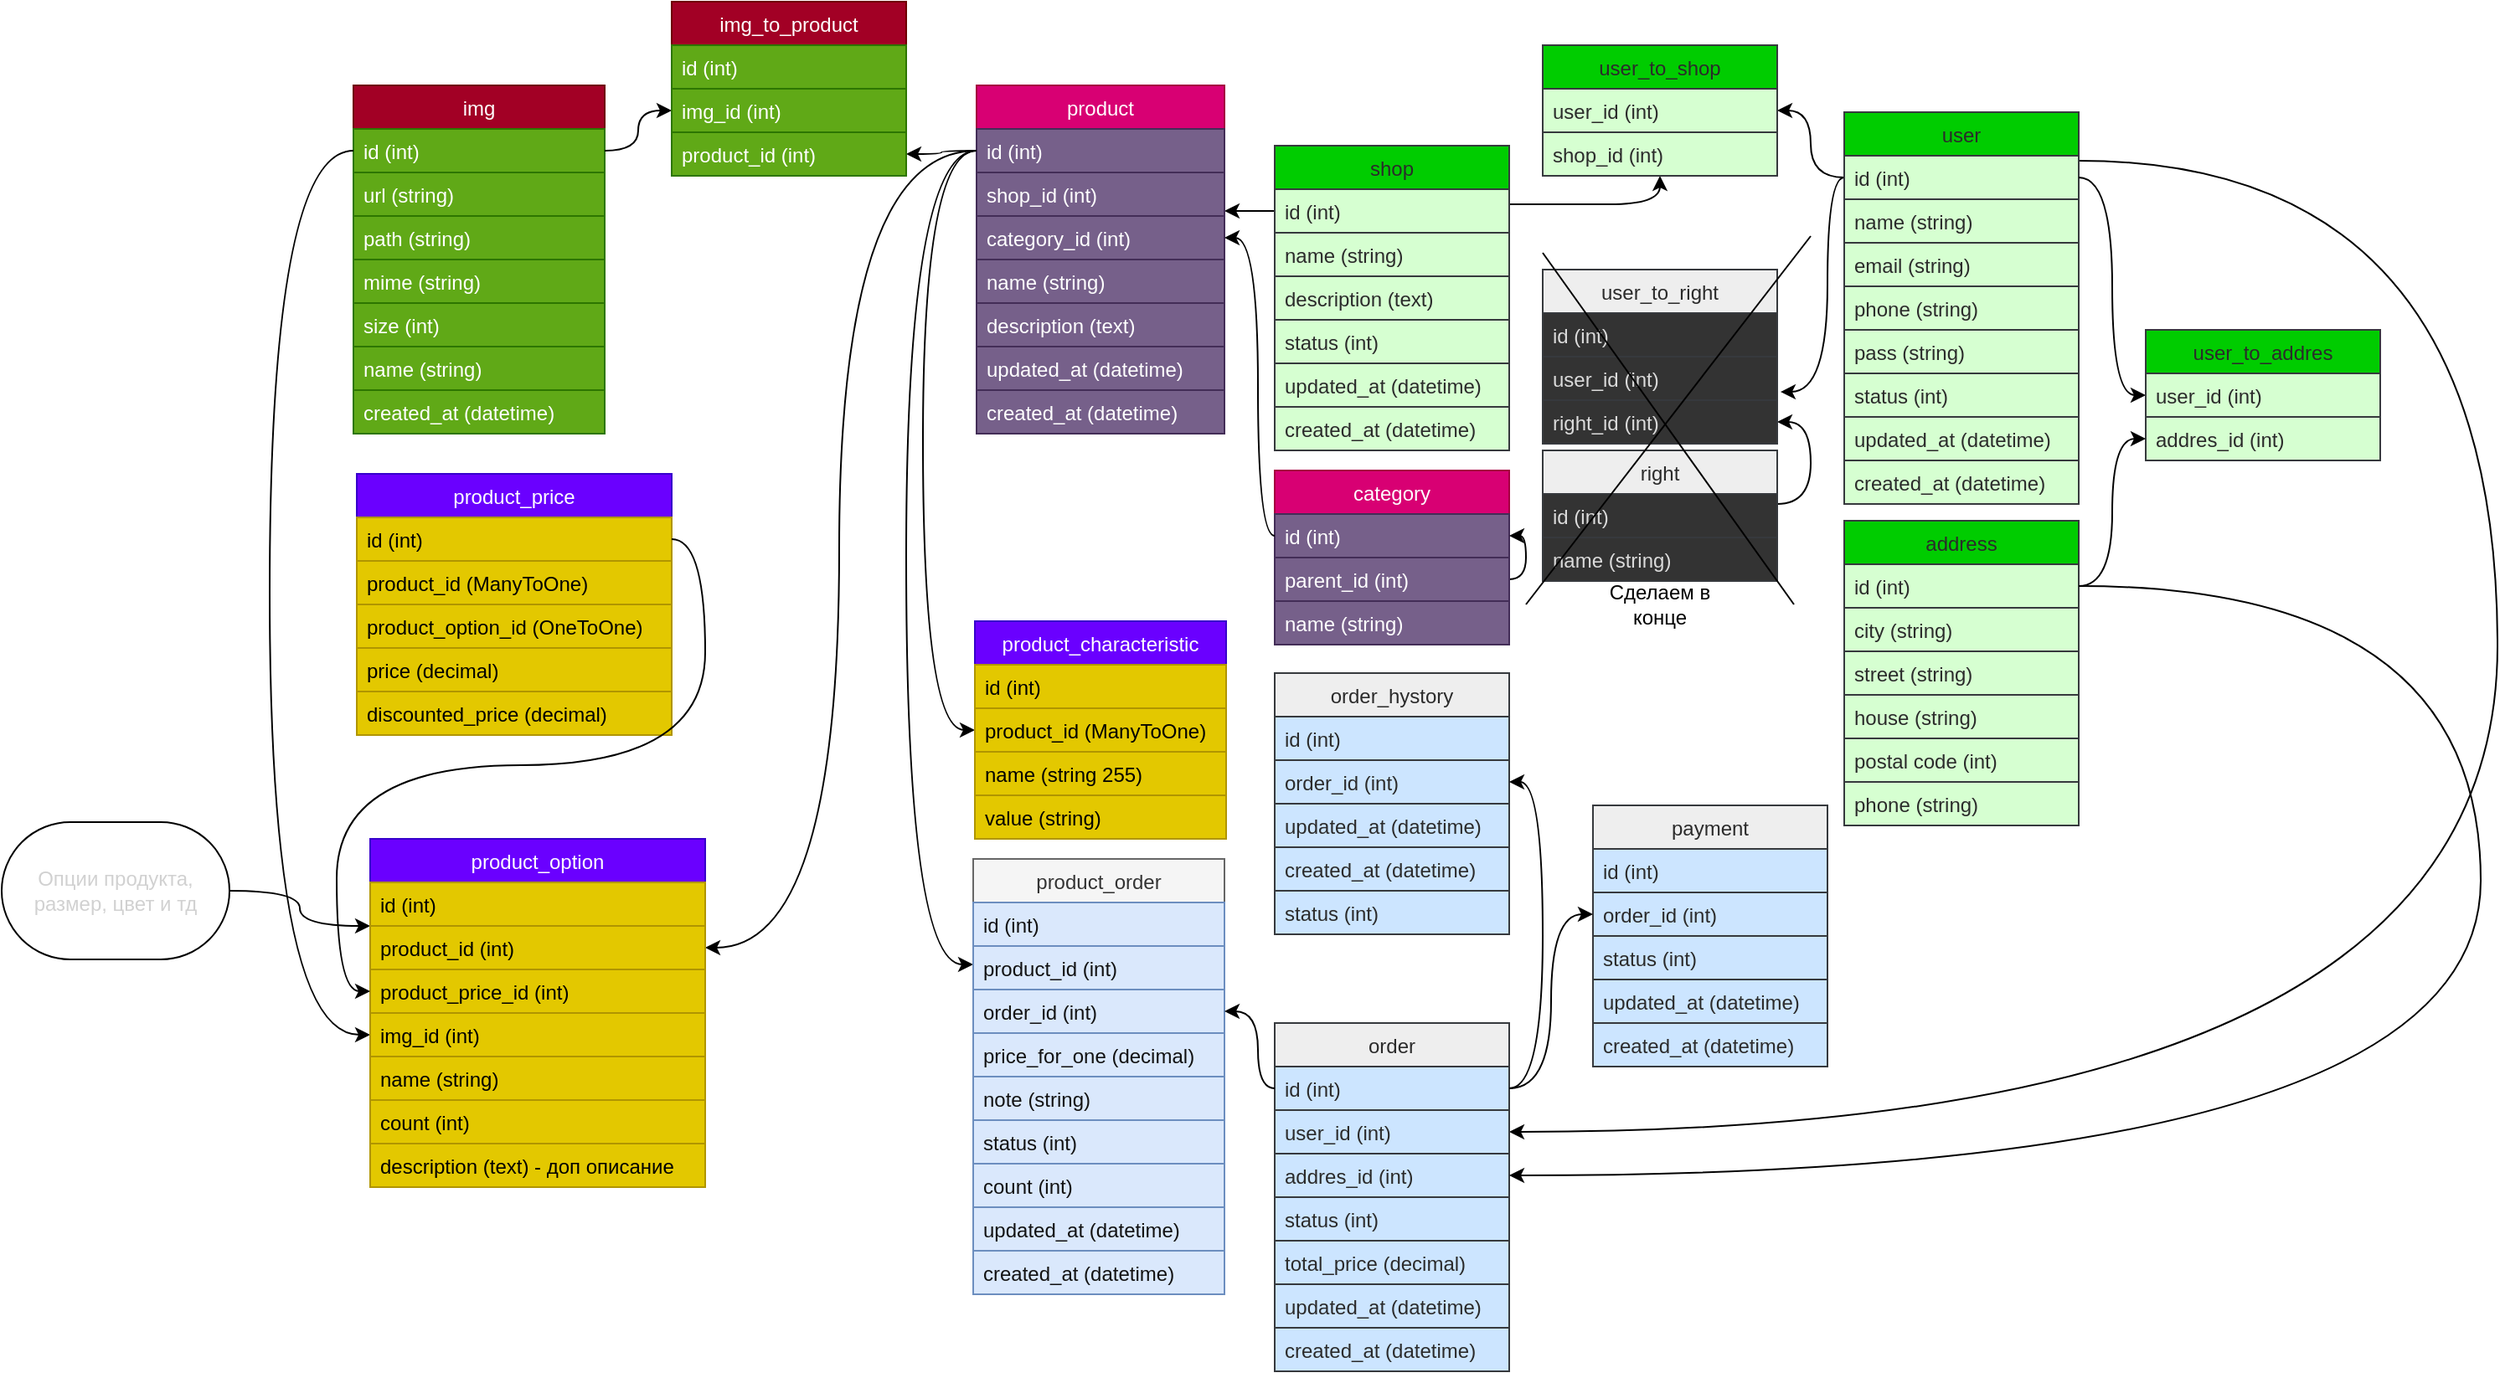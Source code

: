 <mxfile version="14.7.4" type="embed"><diagram id="L99GFlT6K3SowBf8tOCK" name="Page-1"><mxGraphModel dx="2072" dy="429" grid="1" gridSize="10" guides="1" tooltips="1" connect="1" arrows="1" fold="1" page="1" pageScale="1" pageWidth="1100" pageHeight="850" math="0" shadow="0"><root><mxCell id="0"/><mxCell id="1" parent="0"/><mxCell id="VBkov93yWaIdt4Ub14gF-1" style="edgeStyle=orthogonalEdgeStyle;orthogonalLoop=1;jettySize=auto;html=1;curved=1;fontColor=#2B2B2B;" parent="1" source="VBkov93yWaIdt4Ub14gF-20" target="VBkov93yWaIdt4Ub14gF-11" edge="1"><mxGeometry relative="1" as="geometry"><Array as="points"><mxPoint x="360" y="125"/><mxPoint x="360" y="125"/></Array></mxGeometry></mxCell><mxCell id="VBkov93yWaIdt4Ub14gF-2" style="edgeStyle=orthogonalEdgeStyle;orthogonalLoop=1;jettySize=auto;html=1;entryX=0;entryY=0.5;entryDx=0;entryDy=0;curved=1;fontColor=#2B2B2B;" parent="1" source="VBkov93yWaIdt4Ub14gF-10" target="VBkov93yWaIdt4Ub14gF-101" edge="1"><mxGeometry relative="1" as="geometry"><Array as="points"><mxPoint x="120" y="99"/><mxPoint x="120" y="445"/></Array></mxGeometry></mxCell><mxCell id="VBkov93yWaIdt4Ub14gF-3" style="edgeStyle=orthogonalEdgeStyle;orthogonalLoop=1;jettySize=auto;html=1;entryX=1;entryY=0.5;entryDx=0;entryDy=0;curved=1;fontColor=#2B2B2B;" parent="1" source="VBkov93yWaIdt4Ub14gF-66" target="VBkov93yWaIdt4Ub14gF-64" edge="1"><mxGeometry relative="1" as="geometry"><Array as="points"><mxPoint x="650" y="310"/><mxPoint x="650" y="261"/></Array></mxGeometry></mxCell><mxCell id="VBkov93yWaIdt4Ub14gF-4" style="edgeStyle=orthogonalEdgeStyle;orthogonalLoop=1;jettySize=auto;html=1;curved=1;fontColor=#2B2B2B;" parent="1" source="VBkov93yWaIdt4Ub14gF-10" target="VBkov93yWaIdt4Ub14gF-41" edge="1"><mxGeometry relative="1" as="geometry"><Array as="points"><mxPoint x="110" y="99"/><mxPoint x="110" y="585"/></Array></mxGeometry></mxCell><mxCell id="VBkov93yWaIdt4Ub14gF-5" style="edgeStyle=orthogonalEdgeStyle;orthogonalLoop=1;jettySize=auto;html=1;curved=1;fontColor=#2B2B2B;" parent="1" source="VBkov93yWaIdt4Ub14gF-20" target="VBkov93yWaIdt4Ub14gF-29" edge="1"><mxGeometry relative="1" as="geometry"><Array as="points"><mxPoint x="500" y="131"/><mxPoint x="500" y="131"/></Array></mxGeometry></mxCell><mxCell id="VBkov93yWaIdt4Ub14gF-6" style="edgeStyle=orthogonalEdgeStyle;orthogonalLoop=1;jettySize=auto;html=1;entryX=1;entryY=0.5;entryDx=0;entryDy=0;curved=1;fontColor=#2B2B2B;" parent="1" source="VBkov93yWaIdt4Ub14gF-31" target="VBkov93yWaIdt4Ub14gF-28" edge="1"><mxGeometry relative="1" as="geometry"/></mxCell><mxCell id="VBkov93yWaIdt4Ub14gF-7" style="edgeStyle=orthogonalEdgeStyle;curved=1;rounded=0;orthogonalLoop=1;jettySize=auto;html=1;entryX=1;entryY=0.5;entryDx=0;entryDy=0;fontColor=#2B2B2B;" parent="1" source="VBkov93yWaIdt4Ub14gF-31" target="VBkov93yWaIdt4Ub14gF-70" edge="1"><mxGeometry relative="1" as="geometry"><Array as="points"><mxPoint x="1060" y="105"/><mxPoint x="1060" y="685"/></Array></mxGeometry></mxCell><mxCell id="VBkov93yWaIdt4Ub14gF-8" style="edgeStyle=orthogonalEdgeStyle;curved=1;rounded=0;orthogonalLoop=1;jettySize=auto;html=1;entryX=1.014;entryY=0.808;entryDx=0;entryDy=0;entryPerimeter=0;fontColor=#2B2B2B;" parent="1" source="VBkov93yWaIdt4Ub14gF-31" target="VBkov93yWaIdt4Ub14gF-63" edge="1"><mxGeometry relative="1" as="geometry"><Array as="points"><mxPoint x="660" y="115"/><mxPoint x="660" y="243"/></Array></mxGeometry></mxCell><mxCell id="VBkov93yWaIdt4Ub14gF-9" value="product" style="swimlane;fontStyle=0;childLayout=stackLayout;horizontal=1;startSize=26;fillColor=#d80073;horizontalStack=0;resizeParent=1;resizeParentMax=0;resizeLast=0;collapsible=1;marginBottom=0;strokeColor=#A50040;fontColor=#ffffff;" parent="1" vertex="1"><mxGeometry x="152" y="60" width="148" height="208" as="geometry"><mxRectangle x="170" y="40" width="70" height="26" as="alternateBounds"/></mxGeometry></mxCell><mxCell id="VBkov93yWaIdt4Ub14gF-10" value="id (int)" style="text;strokeColor=#432D57;fillColor=#76608a;align=left;verticalAlign=top;spacingLeft=4;spacingRight=4;overflow=hidden;rotatable=0;points=[[0,0.5],[1,0.5]];portConstraint=eastwest;fontColor=#ffffff;" parent="VBkov93yWaIdt4Ub14gF-9" vertex="1"><mxGeometry y="26" width="148" height="26" as="geometry"/></mxCell><mxCell id="VBkov93yWaIdt4Ub14gF-11" value="shop_id (int)&#10; " style="text;strokeColor=#432D57;fillColor=#76608a;align=left;verticalAlign=top;spacingLeft=4;spacingRight=4;overflow=hidden;rotatable=0;points=[[0,0.5],[1,0.5]];portConstraint=eastwest;fontColor=#ffffff;" parent="VBkov93yWaIdt4Ub14gF-9" vertex="1"><mxGeometry y="52" width="148" height="26" as="geometry"/></mxCell><mxCell id="VBkov93yWaIdt4Ub14gF-12" value="category_id (int)" style="text;strokeColor=#432D57;fillColor=#76608a;align=left;verticalAlign=top;spacingLeft=4;spacingRight=4;overflow=hidden;rotatable=0;points=[[0,0.5],[1,0.5]];portConstraint=eastwest;fontColor=#ffffff;" parent="VBkov93yWaIdt4Ub14gF-9" vertex="1"><mxGeometry y="78" width="148" height="26" as="geometry"/></mxCell><mxCell id="VBkov93yWaIdt4Ub14gF-13" value="name (string)" style="text;strokeColor=#432D57;fillColor=#76608a;align=left;verticalAlign=top;spacingLeft=4;spacingRight=4;overflow=hidden;rotatable=0;points=[[0,0.5],[1,0.5]];portConstraint=eastwest;fontColor=#ffffff;" parent="VBkov93yWaIdt4Ub14gF-9" vertex="1"><mxGeometry y="104" width="148" height="26" as="geometry"/></mxCell><mxCell id="VBkov93yWaIdt4Ub14gF-14" value="description (text)" style="text;strokeColor=#432D57;fillColor=#76608a;align=left;verticalAlign=top;spacingLeft=4;spacingRight=4;overflow=hidden;rotatable=0;points=[[0,0.5],[1,0.5]];portConstraint=eastwest;fontColor=#ffffff;" parent="VBkov93yWaIdt4Ub14gF-9" vertex="1"><mxGeometry y="130" width="148" height="26" as="geometry"/></mxCell><mxCell id="VBkov93yWaIdt4Ub14gF-17" value="updated_at (datetime)" style="text;strokeColor=#432D57;fillColor=#76608a;align=left;verticalAlign=top;spacingLeft=4;spacingRight=4;overflow=hidden;rotatable=0;points=[[0,0.5],[1,0.5]];portConstraint=eastwest;fontColor=#ffffff;" parent="VBkov93yWaIdt4Ub14gF-9" vertex="1"><mxGeometry y="156" width="148" height="26" as="geometry"/></mxCell><mxCell id="VBkov93yWaIdt4Ub14gF-18" value="created_at (datetime)" style="text;strokeColor=#432D57;fillColor=#76608a;align=left;verticalAlign=top;spacingLeft=4;spacingRight=4;overflow=hidden;rotatable=0;points=[[0,0.5],[1,0.5]];portConstraint=eastwest;fontColor=#ffffff;" parent="VBkov93yWaIdt4Ub14gF-9" vertex="1"><mxGeometry y="182" width="148" height="26" as="geometry"/></mxCell><mxCell id="VBkov93yWaIdt4Ub14gF-19" value="shop" style="swimlane;fontStyle=0;childLayout=stackLayout;horizontal=1;startSize=26;horizontalStack=0;resizeParent=1;resizeParentMax=0;resizeLast=0;collapsible=1;marginBottom=0;strokeColor=#36393d;fillColor=#00CC00;fontColor=#2B2B2B;" parent="1" vertex="1"><mxGeometry x="330" y="96" width="140" height="182" as="geometry"><mxRectangle x="410" y="40" width="60" height="26" as="alternateBounds"/></mxGeometry></mxCell><mxCell id="VBkov93yWaIdt4Ub14gF-20" value="id (int)" style="text;strokeColor=#36393d;align=left;verticalAlign=top;spacingLeft=4;spacingRight=4;overflow=hidden;rotatable=0;points=[[0,0.5],[1,0.5]];portConstraint=eastwest;fillColor=#D6FFD1;fontColor=#2B2B2B;" parent="VBkov93yWaIdt4Ub14gF-19" vertex="1"><mxGeometry y="26" width="140" height="26" as="geometry"/></mxCell><mxCell id="VBkov93yWaIdt4Ub14gF-21" value="name (string)" style="text;strokeColor=#36393d;align=left;verticalAlign=top;spacingLeft=4;spacingRight=4;overflow=hidden;rotatable=0;points=[[0,0.5],[1,0.5]];portConstraint=eastwest;fillColor=#D6FFD1;fontColor=#2B2B2B;" parent="VBkov93yWaIdt4Ub14gF-19" vertex="1"><mxGeometry y="52" width="140" height="26" as="geometry"/></mxCell><mxCell id="VBkov93yWaIdt4Ub14gF-22" value="description (text)" style="text;strokeColor=#36393d;align=left;verticalAlign=top;spacingLeft=4;spacingRight=4;overflow=hidden;rotatable=0;points=[[0,0.5],[1,0.5]];portConstraint=eastwest;fillColor=#D6FFD1;fontColor=#2B2B2B;" parent="VBkov93yWaIdt4Ub14gF-19" vertex="1"><mxGeometry y="78" width="140" height="26" as="geometry"/></mxCell><mxCell id="VBkov93yWaIdt4Ub14gF-23" value="status (int)" style="text;strokeColor=#36393d;align=left;verticalAlign=top;spacingLeft=4;spacingRight=4;overflow=hidden;rotatable=0;points=[[0,0.5],[1,0.5]];portConstraint=eastwest;fillColor=#D6FFD1;fontColor=#2B2B2B;" parent="VBkov93yWaIdt4Ub14gF-19" vertex="1"><mxGeometry y="104" width="140" height="26" as="geometry"/></mxCell><mxCell id="VBkov93yWaIdt4Ub14gF-24" value="updated_at (datetime)" style="text;strokeColor=#36393d;align=left;verticalAlign=top;spacingLeft=4;spacingRight=4;overflow=hidden;rotatable=0;points=[[0,0.5],[1,0.5]];portConstraint=eastwest;fillColor=#D6FFD1;fontColor=#2B2B2B;" parent="VBkov93yWaIdt4Ub14gF-19" vertex="1"><mxGeometry y="130" width="140" height="26" as="geometry"/></mxCell><mxCell id="VBkov93yWaIdt4Ub14gF-25" value="created_at (datetime)" style="text;strokeColor=#36393d;align=left;verticalAlign=top;spacingLeft=4;spacingRight=4;overflow=hidden;rotatable=0;points=[[0,0.5],[1,0.5]];portConstraint=eastwest;fillColor=#D6FFD1;fontColor=#2B2B2B;" parent="VBkov93yWaIdt4Ub14gF-19" vertex="1"><mxGeometry y="156" width="140" height="26" as="geometry"/></mxCell><mxCell id="VBkov93yWaIdt4Ub14gF-30" value="user" style="swimlane;fontStyle=0;childLayout=stackLayout;horizontal=1;startSize=26;horizontalStack=0;resizeParent=1;resizeParentMax=0;resizeLast=0;collapsible=1;marginBottom=0;strokeColor=#36393d;fillColor=#00CC00;fontColor=#2B2B2B;" parent="1" vertex="1"><mxGeometry x="670" y="76" width="140" height="234" as="geometry"><mxRectangle x="830" y="40" width="60" height="26" as="alternateBounds"/></mxGeometry></mxCell><mxCell id="VBkov93yWaIdt4Ub14gF-31" value="id (int)" style="text;strokeColor=#36393d;align=left;verticalAlign=top;spacingLeft=4;spacingRight=4;overflow=hidden;rotatable=0;points=[[0,0.5],[1,0.5]];portConstraint=eastwest;fillColor=#D6FFD1;fontColor=#2B2B2B;" parent="VBkov93yWaIdt4Ub14gF-30" vertex="1"><mxGeometry y="26" width="140" height="26" as="geometry"/></mxCell><mxCell id="VBkov93yWaIdt4Ub14gF-32" value="name (string)" style="text;strokeColor=#36393d;align=left;verticalAlign=top;spacingLeft=4;spacingRight=4;overflow=hidden;rotatable=0;points=[[0,0.5],[1,0.5]];portConstraint=eastwest;fillColor=#D6FFD1;fontColor=#2B2B2B;" parent="VBkov93yWaIdt4Ub14gF-30" vertex="1"><mxGeometry y="52" width="140" height="26" as="geometry"/></mxCell><mxCell id="VBkov93yWaIdt4Ub14gF-33" value="email (string)" style="text;strokeColor=#36393d;align=left;verticalAlign=top;spacingLeft=4;spacingRight=4;overflow=hidden;rotatable=0;points=[[0,0.5],[1,0.5]];portConstraint=eastwest;fillColor=#D6FFD1;fontColor=#2B2B2B;" parent="VBkov93yWaIdt4Ub14gF-30" vertex="1"><mxGeometry y="78" width="140" height="26" as="geometry"/></mxCell><mxCell id="VBkov93yWaIdt4Ub14gF-34" value="phone (string)" style="text;strokeColor=#36393d;align=left;verticalAlign=top;spacingLeft=4;spacingRight=4;overflow=hidden;rotatable=0;points=[[0,0.5],[1,0.5]];portConstraint=eastwest;fillColor=#D6FFD1;fontColor=#2B2B2B;" parent="VBkov93yWaIdt4Ub14gF-30" vertex="1"><mxGeometry y="104" width="140" height="26" as="geometry"/></mxCell><mxCell id="VBkov93yWaIdt4Ub14gF-35" value="pass (string)" style="text;strokeColor=#36393d;align=left;verticalAlign=top;spacingLeft=4;spacingRight=4;overflow=hidden;rotatable=0;points=[[0,0.5],[1,0.5]];portConstraint=eastwest;fillColor=#D6FFD1;fontColor=#2B2B2B;" parent="VBkov93yWaIdt4Ub14gF-30" vertex="1"><mxGeometry y="130" width="140" height="26" as="geometry"/></mxCell><mxCell id="VBkov93yWaIdt4Ub14gF-36" value="status (int)" style="text;strokeColor=#36393d;align=left;verticalAlign=top;spacingLeft=4;spacingRight=4;overflow=hidden;rotatable=0;points=[[0,0.5],[1,0.5]];portConstraint=eastwest;fillColor=#D6FFD1;fontColor=#2B2B2B;" parent="VBkov93yWaIdt4Ub14gF-30" vertex="1"><mxGeometry y="156" width="140" height="26" as="geometry"/></mxCell><mxCell id="VBkov93yWaIdt4Ub14gF-37" value="updated_at (datetime)" style="text;strokeColor=#36393d;align=left;verticalAlign=top;spacingLeft=4;spacingRight=4;overflow=hidden;rotatable=0;points=[[0,0.5],[1,0.5]];portConstraint=eastwest;fillColor=#D6FFD1;fontColor=#2B2B2B;" parent="VBkov93yWaIdt4Ub14gF-30" vertex="1"><mxGeometry y="182" width="140" height="26" as="geometry"/></mxCell><mxCell id="VBkov93yWaIdt4Ub14gF-38" value="created_at (datetime)" style="text;strokeColor=#36393d;align=left;verticalAlign=top;spacingLeft=4;spacingRight=4;overflow=hidden;rotatable=0;points=[[0,0.5],[1,0.5]];portConstraint=eastwest;fillColor=#D6FFD1;fontColor=#2B2B2B;" parent="VBkov93yWaIdt4Ub14gF-30" vertex="1"><mxGeometry y="208" width="140" height="26" as="geometry"/></mxCell><mxCell id="VBkov93yWaIdt4Ub14gF-26" value="user_to_shop" style="swimlane;fontStyle=0;childLayout=stackLayout;horizontal=1;startSize=26;horizontalStack=0;resizeParent=1;resizeParentMax=0;resizeLast=0;collapsible=1;marginBottom=0;strokeColor=#36393d;fillColor=#00CC00;fontColor=#2B2B2B;" parent="1" vertex="1"><mxGeometry x="490" y="36" width="140" height="78" as="geometry"><mxRectangle x="630" y="40" width="120" height="26" as="alternateBounds"/></mxGeometry></mxCell><mxCell id="VBkov93yWaIdt4Ub14gF-28" value="user_id (int)" style="text;strokeColor=#36393d;align=left;verticalAlign=top;spacingLeft=4;spacingRight=4;overflow=hidden;rotatable=0;points=[[0,0.5],[1,0.5]];portConstraint=eastwest;fillColor=#D6FFD1;fontColor=#2B2B2B;" parent="VBkov93yWaIdt4Ub14gF-26" vertex="1"><mxGeometry y="26" width="140" height="26" as="geometry"/></mxCell><mxCell id="VBkov93yWaIdt4Ub14gF-29" value="shop_id (int)" style="text;strokeColor=#36393d;align=left;verticalAlign=top;spacingLeft=4;spacingRight=4;overflow=hidden;rotatable=0;points=[[0,0.5],[1,0.5]];portConstraint=eastwest;fillColor=#D6FFD1;fontColor=#2B2B2B;" parent="VBkov93yWaIdt4Ub14gF-26" vertex="1"><mxGeometry y="52" width="140" height="26" as="geometry"/></mxCell><mxCell id="VBkov93yWaIdt4Ub14gF-39" value="product_order" style="swimlane;fontStyle=0;childLayout=stackLayout;horizontal=1;startSize=26;fillColor=#f5f5f5;horizontalStack=0;resizeParent=1;resizeParentMax=0;resizeLast=0;collapsible=1;marginBottom=0;strokeColor=#666666;fontColor=#333333;" parent="1" vertex="1"><mxGeometry x="150" y="522" width="150" height="260" as="geometry"/></mxCell><mxCell id="VBkov93yWaIdt4Ub14gF-40" value="id (int)" style="text;strokeColor=#6c8ebf;fillColor=#dae8fc;align=left;verticalAlign=top;spacingLeft=4;spacingRight=4;overflow=hidden;rotatable=0;points=[[0,0.5],[1,0.5]];portConstraint=eastwest;fontColor=#121212;" parent="VBkov93yWaIdt4Ub14gF-39" vertex="1"><mxGeometry y="26" width="150" height="26" as="geometry"/></mxCell><mxCell id="VBkov93yWaIdt4Ub14gF-41" value="product_id (int)&#10;&#10;&#10;" style="text;strokeColor=#6c8ebf;fillColor=#dae8fc;align=left;verticalAlign=top;spacingLeft=4;spacingRight=4;overflow=hidden;rotatable=0;points=[[0,0.5],[1,0.5]];portConstraint=eastwest;fontColor=#121212;" parent="VBkov93yWaIdt4Ub14gF-39" vertex="1"><mxGeometry y="52" width="150" height="26" as="geometry"/></mxCell><mxCell id="VBkov93yWaIdt4Ub14gF-42" value="order_id (int)" style="text;strokeColor=#6c8ebf;fillColor=#dae8fc;align=left;verticalAlign=top;spacingLeft=4;spacingRight=4;overflow=hidden;rotatable=0;points=[[0,0.5],[1,0.5]];portConstraint=eastwest;fontColor=#121212;" parent="VBkov93yWaIdt4Ub14gF-39" vertex="1"><mxGeometry y="78" width="150" height="26" as="geometry"/></mxCell><mxCell id="VBkov93yWaIdt4Ub14gF-43" value="price_for_one (decimal)" style="text;strokeColor=#6c8ebf;fillColor=#dae8fc;align=left;verticalAlign=top;spacingLeft=4;spacingRight=4;overflow=hidden;rotatable=0;points=[[0,0.5],[1,0.5]];portConstraint=eastwest;fontColor=#121212;" parent="VBkov93yWaIdt4Ub14gF-39" vertex="1"><mxGeometry y="104" width="150" height="26" as="geometry"/></mxCell><mxCell id="VBkov93yWaIdt4Ub14gF-44" value="note (string)" style="text;strokeColor=#6c8ebf;fillColor=#dae8fc;align=left;verticalAlign=top;spacingLeft=4;spacingRight=4;overflow=hidden;rotatable=0;points=[[0,0.5],[1,0.5]];portConstraint=eastwest;fontColor=#121212;" parent="VBkov93yWaIdt4Ub14gF-39" vertex="1"><mxGeometry y="130" width="150" height="26" as="geometry"/></mxCell><mxCell id="VBkov93yWaIdt4Ub14gF-45" value="status (int)" style="text;strokeColor=#6c8ebf;fillColor=#dae8fc;align=left;verticalAlign=top;spacingLeft=4;spacingRight=4;overflow=hidden;rotatable=0;points=[[0,0.5],[1,0.5]];portConstraint=eastwest;fontColor=#121212;" parent="VBkov93yWaIdt4Ub14gF-39" vertex="1"><mxGeometry y="156" width="150" height="26" as="geometry"/></mxCell><mxCell id="VBkov93yWaIdt4Ub14gF-46" value="count (int)" style="text;strokeColor=#6c8ebf;fillColor=#dae8fc;align=left;verticalAlign=top;spacingLeft=4;spacingRight=4;overflow=hidden;rotatable=0;points=[[0,0.5],[1,0.5]];portConstraint=eastwest;fontColor=#121212;" parent="VBkov93yWaIdt4Ub14gF-39" vertex="1"><mxGeometry y="182" width="150" height="26" as="geometry"/></mxCell><mxCell id="VBkov93yWaIdt4Ub14gF-47" value="updated_at (datetime)" style="text;strokeColor=#6c8ebf;fillColor=#dae8fc;align=left;verticalAlign=top;spacingLeft=4;spacingRight=4;overflow=hidden;rotatable=0;points=[[0,0.5],[1,0.5]];portConstraint=eastwest;fontColor=#121212;" parent="VBkov93yWaIdt4Ub14gF-39" vertex="1"><mxGeometry y="208" width="150" height="26" as="geometry"/></mxCell><mxCell id="VBkov93yWaIdt4Ub14gF-48" value="created_at (datetime)" style="text;strokeColor=#6c8ebf;fillColor=#dae8fc;align=left;verticalAlign=top;spacingLeft=4;spacingRight=4;overflow=hidden;rotatable=0;points=[[0,0.5],[1,0.5]];portConstraint=eastwest;fontColor=#121212;" parent="VBkov93yWaIdt4Ub14gF-39" vertex="1"><mxGeometry y="234" width="150" height="26" as="geometry"/></mxCell><mxCell id="VBkov93yWaIdt4Ub14gF-49" value="category" style="swimlane;fontStyle=0;childLayout=stackLayout;horizontal=1;startSize=26;fillColor=#d80073;horizontalStack=0;resizeParent=1;resizeParentMax=0;resizeLast=0;collapsible=1;marginBottom=0;strokeColor=#A50040;fontColor=#ffffff;" parent="1" vertex="1"><mxGeometry x="330" y="290" width="140" height="104" as="geometry"><mxRectangle x="410" y="290" width="80" height="26" as="alternateBounds"/></mxGeometry></mxCell><mxCell id="VBkov93yWaIdt4Ub14gF-50" value="id (int)" style="text;strokeColor=#432D57;fillColor=#76608a;align=left;verticalAlign=top;spacingLeft=4;spacingRight=4;overflow=hidden;rotatable=0;points=[[0,0.5],[1,0.5]];portConstraint=eastwest;fontColor=#ffffff;" parent="VBkov93yWaIdt4Ub14gF-49" vertex="1"><mxGeometry y="26" width="140" height="26" as="geometry"/></mxCell><mxCell id="VBkov93yWaIdt4Ub14gF-51" style="edgeStyle=orthogonalEdgeStyle;orthogonalLoop=1;jettySize=auto;html=1;curved=1;fontColor=#2B2B2B;" parent="VBkov93yWaIdt4Ub14gF-49" source="VBkov93yWaIdt4Ub14gF-52" target="VBkov93yWaIdt4Ub14gF-50" edge="1"><mxGeometry relative="1" as="geometry"><Array as="points"><mxPoint x="150" y="65"/><mxPoint x="150" y="39"/></Array></mxGeometry></mxCell><mxCell id="VBkov93yWaIdt4Ub14gF-52" value="parent_id (int)&#10;" style="text;strokeColor=#432D57;fillColor=#76608a;align=left;verticalAlign=top;spacingLeft=4;spacingRight=4;overflow=hidden;rotatable=0;points=[[0,0.5],[1,0.5]];portConstraint=eastwest;fontColor=#ffffff;" parent="VBkov93yWaIdt4Ub14gF-49" vertex="1"><mxGeometry y="52" width="140" height="26" as="geometry"/></mxCell><mxCell id="VBkov93yWaIdt4Ub14gF-53" value="name (string)" style="text;strokeColor=#432D57;fillColor=#76608a;align=left;verticalAlign=top;spacingLeft=4;spacingRight=4;overflow=hidden;rotatable=0;points=[[0,0.5],[1,0.5]];portConstraint=eastwest;fontColor=#ffffff;" parent="VBkov93yWaIdt4Ub14gF-49" vertex="1"><mxGeometry y="78" width="140" height="26" as="geometry"/></mxCell><mxCell id="VBkov93yWaIdt4Ub14gF-54" value="order_hystory" style="swimlane;fontStyle=0;childLayout=stackLayout;horizontal=1;startSize=26;fillColor=#eeeeee;horizontalStack=0;resizeParent=1;resizeParentMax=0;resizeLast=0;collapsible=1;marginBottom=0;strokeColor=#36393d;fontColor=#2B2B2B;" parent="1" vertex="1"><mxGeometry x="330" y="411" width="140" height="156" as="geometry"/></mxCell><mxCell id="VBkov93yWaIdt4Ub14gF-55" value="id (int)" style="text;strokeColor=#36393d;fillColor=#cce5ff;align=left;verticalAlign=top;spacingLeft=4;spacingRight=4;overflow=hidden;rotatable=0;points=[[0,0.5],[1,0.5]];portConstraint=eastwest;fontColor=#2B2B2B;" parent="VBkov93yWaIdt4Ub14gF-54" vertex="1"><mxGeometry y="26" width="140" height="26" as="geometry"/></mxCell><mxCell id="VBkov93yWaIdt4Ub14gF-56" value="order_id (int)" style="text;strokeColor=#36393d;fillColor=#cce5ff;align=left;verticalAlign=top;spacingLeft=4;spacingRight=4;overflow=hidden;rotatable=0;points=[[0,0.5],[1,0.5]];portConstraint=eastwest;fontColor=#2B2B2B;" parent="VBkov93yWaIdt4Ub14gF-54" vertex="1"><mxGeometry y="52" width="140" height="26" as="geometry"/></mxCell><mxCell id="VBkov93yWaIdt4Ub14gF-57" value="updated_at (datetime)" style="text;strokeColor=#36393d;fillColor=#cce5ff;align=left;verticalAlign=top;spacingLeft=4;spacingRight=4;overflow=hidden;rotatable=0;points=[[0,0.5],[1,0.5]];portConstraint=eastwest;fontColor=#2B2B2B;" parent="VBkov93yWaIdt4Ub14gF-54" vertex="1"><mxGeometry y="78" width="140" height="26" as="geometry"/></mxCell><mxCell id="VBkov93yWaIdt4Ub14gF-58" value="created_at (datetime)" style="text;strokeColor=#36393d;fillColor=#cce5ff;align=left;verticalAlign=top;spacingLeft=4;spacingRight=4;overflow=hidden;rotatable=0;points=[[0,0.5],[1,0.5]];portConstraint=eastwest;fontColor=#2B2B2B;" parent="VBkov93yWaIdt4Ub14gF-54" vertex="1"><mxGeometry y="104" width="140" height="26" as="geometry"/></mxCell><mxCell id="VBkov93yWaIdt4Ub14gF-59" value="status (int)" style="text;strokeColor=#36393d;fillColor=#cce5ff;align=left;verticalAlign=top;spacingLeft=4;spacingRight=4;overflow=hidden;rotatable=0;points=[[0,0.5],[1,0.5]];portConstraint=eastwest;fontColor=#2B2B2B;" parent="VBkov93yWaIdt4Ub14gF-54" vertex="1"><mxGeometry y="130" width="140" height="26" as="geometry"/></mxCell><mxCell id="VBkov93yWaIdt4Ub14gF-60" style="edgeStyle=orthogonalEdgeStyle;curved=1;rounded=0;orthogonalLoop=1;jettySize=auto;html=1;fontColor=#2B2B2B;" parent="1" source="VBkov93yWaIdt4Ub14gF-50" target="VBkov93yWaIdt4Ub14gF-12" edge="1"><mxGeometry relative="1" as="geometry"><Array as="points"><mxPoint x="320" y="329"/><mxPoint x="320" y="151"/></Array></mxGeometry></mxCell><mxCell id="VBkov93yWaIdt4Ub14gF-61" value="user_to_right" style="swimlane;fontStyle=0;childLayout=stackLayout;horizontal=1;startSize=26;fillColor=#eeeeee;horizontalStack=0;resizeParent=1;resizeParentMax=0;resizeLast=0;collapsible=1;marginBottom=0;strokeColor=#36393d;fontColor=#2B2B2B;" parent="1" vertex="1"><mxGeometry x="490" y="170" width="140" height="104" as="geometry"><mxRectangle x="630" y="180" width="110" height="26" as="alternateBounds"/></mxGeometry></mxCell><mxCell id="VBkov93yWaIdt4Ub14gF-62" value="id (int)" style="text;strokeColor=#36393d;align=left;verticalAlign=top;spacingLeft=4;spacingRight=4;overflow=hidden;rotatable=0;points=[[0,0.5],[1,0.5]];portConstraint=eastwest;fillColor=#333333;fontColor=#DBDBDB;" parent="VBkov93yWaIdt4Ub14gF-61" vertex="1"><mxGeometry y="26" width="140" height="26" as="geometry"/></mxCell><mxCell id="VBkov93yWaIdt4Ub14gF-63" value="user_id (int)" style="text;strokeColor=#36393d;align=left;verticalAlign=top;spacingLeft=4;spacingRight=4;overflow=hidden;rotatable=0;points=[[0,0.5],[1,0.5]];portConstraint=eastwest;fillColor=#333333;fontColor=#DBDBDB;" parent="VBkov93yWaIdt4Ub14gF-61" vertex="1"><mxGeometry y="52" width="140" height="26" as="geometry"/></mxCell><mxCell id="VBkov93yWaIdt4Ub14gF-64" value="right_id (int)" style="text;strokeColor=#36393d;align=left;verticalAlign=top;spacingLeft=4;spacingRight=4;overflow=hidden;rotatable=0;points=[[0,0.5],[1,0.5]];portConstraint=eastwest;fillColor=#333333;fontColor=#DBDBDB;" parent="VBkov93yWaIdt4Ub14gF-61" vertex="1"><mxGeometry y="78" width="140" height="26" as="geometry"/></mxCell><mxCell id="VBkov93yWaIdt4Ub14gF-65" value="right" style="swimlane;fontStyle=0;childLayout=stackLayout;horizontal=1;startSize=26;fillColor=#eeeeee;horizontalStack=0;resizeParent=1;resizeParentMax=0;resizeLast=0;collapsible=1;marginBottom=0;strokeColor=#36393d;fontColor=#2B2B2B;" parent="1" vertex="1"><mxGeometry x="490" y="278" width="140" height="78" as="geometry"><mxRectangle x="630" y="310" width="60" height="26" as="alternateBounds"/></mxGeometry></mxCell><mxCell id="VBkov93yWaIdt4Ub14gF-66" value="id (int)" style="text;strokeColor=#36393d;align=left;verticalAlign=top;spacingLeft=4;spacingRight=4;overflow=hidden;rotatable=0;points=[[0,0.5],[1,0.5]];portConstraint=eastwest;fillColor=#333333;fontColor=#DBDBDB;" parent="VBkov93yWaIdt4Ub14gF-65" vertex="1"><mxGeometry y="26" width="140" height="26" as="geometry"/></mxCell><mxCell id="VBkov93yWaIdt4Ub14gF-67" value="name (string)" style="text;strokeColor=#36393d;align=left;verticalAlign=top;spacingLeft=4;spacingRight=4;overflow=hidden;rotatable=0;points=[[0,0.5],[1,0.5]];portConstraint=eastwest;fillColor=#333333;fontColor=#DBDBDB;" parent="VBkov93yWaIdt4Ub14gF-65" vertex="1"><mxGeometry y="52" width="140" height="26" as="geometry"/></mxCell><mxCell id="X8WG8Pv5fmDvKheyrrQq-1" value="" style="endArrow=none;html=1;fontColor=#2B2B2B;" parent="VBkov93yWaIdt4Ub14gF-65" edge="1"><mxGeometry width="50" height="50" relative="1" as="geometry"><mxPoint x="-10" y="92" as="sourcePoint"/><mxPoint x="160" y="-128" as="targetPoint"/></mxGeometry></mxCell><mxCell id="VBkov93yWaIdt4Ub14gF-68" value="order" style="swimlane;fontStyle=0;childLayout=stackLayout;horizontal=1;startSize=26;fillColor=#eeeeee;horizontalStack=0;resizeParent=1;resizeParentMax=0;resizeLast=0;collapsible=1;marginBottom=0;strokeColor=#36393d;fontColor=#2B2B2B;" parent="1" vertex="1"><mxGeometry x="330" y="620" width="140" height="208" as="geometry"/></mxCell><mxCell id="VBkov93yWaIdt4Ub14gF-69" value="id (int)" style="text;strokeColor=#36393d;fillColor=#cce5ff;align=left;verticalAlign=top;spacingLeft=4;spacingRight=4;overflow=hidden;rotatable=0;points=[[0,0.5],[1,0.5]];portConstraint=eastwest;fontColor=#2B2B2B;" parent="VBkov93yWaIdt4Ub14gF-68" vertex="1"><mxGeometry y="26" width="140" height="26" as="geometry"/></mxCell><mxCell id="VBkov93yWaIdt4Ub14gF-70" value="user_id (int)" style="text;strokeColor=#36393d;fillColor=#cce5ff;align=left;verticalAlign=top;spacingLeft=4;spacingRight=4;overflow=hidden;rotatable=0;points=[[0,0.5],[1,0.5]];portConstraint=eastwest;fontColor=#2B2B2B;" parent="VBkov93yWaIdt4Ub14gF-68" vertex="1"><mxGeometry y="52" width="140" height="26" as="geometry"/></mxCell><mxCell id="VBkov93yWaIdt4Ub14gF-71" value="addres_id (int)" style="text;strokeColor=#36393d;fillColor=#cce5ff;align=left;verticalAlign=top;spacingLeft=4;spacingRight=4;overflow=hidden;rotatable=0;points=[[0,0.5],[1,0.5]];portConstraint=eastwest;fontColor=#2B2B2B;" parent="VBkov93yWaIdt4Ub14gF-68" vertex="1"><mxGeometry y="78" width="140" height="26" as="geometry"/></mxCell><mxCell id="VBkov93yWaIdt4Ub14gF-72" value="status (int)" style="text;strokeColor=#36393d;fillColor=#cce5ff;align=left;verticalAlign=top;spacingLeft=4;spacingRight=4;overflow=hidden;rotatable=0;points=[[0,0.5],[1,0.5]];portConstraint=eastwest;fontColor=#2B2B2B;" parent="VBkov93yWaIdt4Ub14gF-68" vertex="1"><mxGeometry y="104" width="140" height="26" as="geometry"/></mxCell><mxCell id="VBkov93yWaIdt4Ub14gF-73" value="total_price (decimal)" style="text;strokeColor=#36393d;fillColor=#cce5ff;align=left;verticalAlign=top;spacingLeft=4;spacingRight=4;overflow=hidden;rotatable=0;points=[[0,0.5],[1,0.5]];portConstraint=eastwest;fontColor=#2B2B2B;" parent="VBkov93yWaIdt4Ub14gF-68" vertex="1"><mxGeometry y="130" width="140" height="26" as="geometry"/></mxCell><mxCell id="VBkov93yWaIdt4Ub14gF-74" value="updated_at (datetime)" style="text;strokeColor=#36393d;fillColor=#cce5ff;align=left;verticalAlign=top;spacingLeft=4;spacingRight=4;overflow=hidden;rotatable=0;points=[[0,0.5],[1,0.5]];portConstraint=eastwest;fontColor=#2B2B2B;" parent="VBkov93yWaIdt4Ub14gF-68" vertex="1"><mxGeometry y="156" width="140" height="26" as="geometry"/></mxCell><mxCell id="VBkov93yWaIdt4Ub14gF-75" value="created_at (datetime)" style="text;strokeColor=#36393d;fillColor=#cce5ff;align=left;verticalAlign=top;spacingLeft=4;spacingRight=4;overflow=hidden;rotatable=0;points=[[0,0.5],[1,0.5]];portConstraint=eastwest;fontColor=#2B2B2B;" parent="VBkov93yWaIdt4Ub14gF-68" vertex="1"><mxGeometry y="182" width="140" height="26" as="geometry"/></mxCell><mxCell id="VBkov93yWaIdt4Ub14gF-76" style="edgeStyle=orthogonalEdgeStyle;curved=1;rounded=0;orthogonalLoop=1;jettySize=auto;html=1;entryX=0;entryY=0.5;entryDx=0;entryDy=0;fontColor=#2B2B2B;" parent="1" source="VBkov93yWaIdt4Ub14gF-31" target="VBkov93yWaIdt4Ub14gF-79" edge="1"><mxGeometry relative="1" as="geometry"/></mxCell><mxCell id="VBkov93yWaIdt4Ub14gF-77" value="user_to_addres" style="swimlane;fontStyle=0;childLayout=stackLayout;horizontal=1;startSize=26;horizontalStack=0;resizeParent=1;resizeParentMax=0;resizeLast=0;collapsible=1;marginBottom=0;strokeColor=#36393d;fillColor=#00CC00;fontColor=#2B2B2B;" parent="1" vertex="1"><mxGeometry x="850" y="206" width="140" height="78" as="geometry"><mxRectangle x="630" y="40" width="120" height="26" as="alternateBounds"/></mxGeometry></mxCell><mxCell id="VBkov93yWaIdt4Ub14gF-79" value="user_id (int)" style="text;align=left;verticalAlign=top;spacingLeft=4;spacingRight=4;overflow=hidden;rotatable=0;points=[[0,0.5],[1,0.5]];portConstraint=eastwest;strokeColor=#36393d;fillColor=#D6FFD1;fontColor=#2B2B2B;" parent="VBkov93yWaIdt4Ub14gF-77" vertex="1"><mxGeometry y="26" width="140" height="26" as="geometry"/></mxCell><mxCell id="VBkov93yWaIdt4Ub14gF-80" value="addres_id (int)" style="text;align=left;verticalAlign=top;spacingLeft=4;spacingRight=4;overflow=hidden;rotatable=0;points=[[0,0.5],[1,0.5]];portConstraint=eastwest;strokeColor=#36393d;fillColor=#D6FFD1;fontColor=#2B2B2B;" parent="VBkov93yWaIdt4Ub14gF-77" vertex="1"><mxGeometry y="52" width="140" height="26" as="geometry"/></mxCell><mxCell id="VBkov93yWaIdt4Ub14gF-81" value="address" style="swimlane;fontStyle=0;childLayout=stackLayout;horizontal=1;startSize=26;horizontalStack=0;resizeParent=1;resizeParentMax=0;resizeLast=0;collapsible=1;marginBottom=0;strokeColor=#36393d;fillColor=#00CC00;fontColor=#2B2B2B;" parent="1" vertex="1"><mxGeometry x="670" y="320" width="140" height="182" as="geometry"/></mxCell><mxCell id="VBkov93yWaIdt4Ub14gF-82" value="id (int)" style="text;strokeColor=#36393d;align=left;verticalAlign=top;spacingLeft=4;spacingRight=4;overflow=hidden;rotatable=0;points=[[0,0.5],[1,0.5]];portConstraint=eastwest;fillColor=#D6FFD1;fontColor=#2B2B2B;" parent="VBkov93yWaIdt4Ub14gF-81" vertex="1"><mxGeometry y="26" width="140" height="26" as="geometry"/></mxCell><mxCell id="VBkov93yWaIdt4Ub14gF-83" value="city (string)" style="text;strokeColor=#36393d;align=left;verticalAlign=top;spacingLeft=4;spacingRight=4;overflow=hidden;rotatable=0;points=[[0,0.5],[1,0.5]];portConstraint=eastwest;fillColor=#D6FFD1;fontColor=#2B2B2B;" parent="VBkov93yWaIdt4Ub14gF-81" vertex="1"><mxGeometry y="52" width="140" height="26" as="geometry"/></mxCell><mxCell id="VBkov93yWaIdt4Ub14gF-84" value="street (string)" style="text;strokeColor=#36393d;align=left;verticalAlign=top;spacingLeft=4;spacingRight=4;overflow=hidden;rotatable=0;points=[[0,0.5],[1,0.5]];portConstraint=eastwest;fillColor=#D6FFD1;fontColor=#2B2B2B;" parent="VBkov93yWaIdt4Ub14gF-81" vertex="1"><mxGeometry y="78" width="140" height="26" as="geometry"/></mxCell><mxCell id="VBkov93yWaIdt4Ub14gF-85" value="house (string)" style="text;strokeColor=#36393d;align=left;verticalAlign=top;spacingLeft=4;spacingRight=4;overflow=hidden;rotatable=0;points=[[0,0.5],[1,0.5]];portConstraint=eastwest;fillColor=#D6FFD1;fontColor=#2B2B2B;" parent="VBkov93yWaIdt4Ub14gF-81" vertex="1"><mxGeometry y="104" width="140" height="26" as="geometry"/></mxCell><mxCell id="VBkov93yWaIdt4Ub14gF-86" value="postal code (int)" style="text;strokeColor=#36393d;align=left;verticalAlign=top;spacingLeft=4;spacingRight=4;overflow=hidden;rotatable=0;points=[[0,0.5],[1,0.5]];portConstraint=eastwest;fillColor=#D6FFD1;fontColor=#2B2B2B;" parent="VBkov93yWaIdt4Ub14gF-81" vertex="1"><mxGeometry y="130" width="140" height="26" as="geometry"/></mxCell><mxCell id="VBkov93yWaIdt4Ub14gF-87" value="phone (string)" style="text;strokeColor=#36393d;align=left;verticalAlign=top;spacingLeft=4;spacingRight=4;overflow=hidden;rotatable=0;points=[[0,0.5],[1,0.5]];portConstraint=eastwest;fillColor=#D6FFD1;fontColor=#2B2B2B;" parent="VBkov93yWaIdt4Ub14gF-81" vertex="1"><mxGeometry y="156" width="140" height="26" as="geometry"/></mxCell><mxCell id="VBkov93yWaIdt4Ub14gF-88" style="edgeStyle=orthogonalEdgeStyle;curved=1;rounded=0;orthogonalLoop=1;jettySize=auto;html=1;fontColor=#2B2B2B;" parent="1" source="VBkov93yWaIdt4Ub14gF-82" target="VBkov93yWaIdt4Ub14gF-80" edge="1"><mxGeometry relative="1" as="geometry"/></mxCell><mxCell id="VBkov93yWaIdt4Ub14gF-89" style="edgeStyle=orthogonalEdgeStyle;curved=1;rounded=0;orthogonalLoop=1;jettySize=auto;html=1;fontColor=#2B2B2B;" parent="1" source="VBkov93yWaIdt4Ub14gF-82" target="VBkov93yWaIdt4Ub14gF-71" edge="1"><mxGeometry relative="1" as="geometry"><Array as="points"><mxPoint x="1050" y="359"/><mxPoint x="1050" y="711"/></Array></mxGeometry></mxCell><mxCell id="VBkov93yWaIdt4Ub14gF-90" value="payment" style="swimlane;fontStyle=0;childLayout=stackLayout;horizontal=1;startSize=26;fillColor=#eeeeee;horizontalStack=0;resizeParent=1;resizeParentMax=0;resizeLast=0;collapsible=1;marginBottom=0;strokeColor=#36393d;fontColor=#2B2B2B;" parent="1" vertex="1"><mxGeometry x="520" y="490" width="140" height="156" as="geometry"/></mxCell><mxCell id="VBkov93yWaIdt4Ub14gF-91" value="id (int)" style="text;strokeColor=#36393d;fillColor=#cce5ff;align=left;verticalAlign=top;spacingLeft=4;spacingRight=4;overflow=hidden;rotatable=0;points=[[0,0.5],[1,0.5]];portConstraint=eastwest;fontColor=#2B2B2B;" parent="VBkov93yWaIdt4Ub14gF-90" vertex="1"><mxGeometry y="26" width="140" height="26" as="geometry"/></mxCell><mxCell id="VBkov93yWaIdt4Ub14gF-92" value="order_id (int)" style="text;strokeColor=#36393d;fillColor=#cce5ff;align=left;verticalAlign=top;spacingLeft=4;spacingRight=4;overflow=hidden;rotatable=0;points=[[0,0.5],[1,0.5]];portConstraint=eastwest;fontColor=#2B2B2B;" parent="VBkov93yWaIdt4Ub14gF-90" vertex="1"><mxGeometry y="52" width="140" height="26" as="geometry"/></mxCell><mxCell id="VBkov93yWaIdt4Ub14gF-93" value="status (int)" style="text;strokeColor=#36393d;fillColor=#cce5ff;align=left;verticalAlign=top;spacingLeft=4;spacingRight=4;overflow=hidden;rotatable=0;points=[[0,0.5],[1,0.5]];portConstraint=eastwest;fontColor=#2B2B2B;" parent="VBkov93yWaIdt4Ub14gF-90" vertex="1"><mxGeometry y="78" width="140" height="26" as="geometry"/></mxCell><mxCell id="VBkov93yWaIdt4Ub14gF-94" value="updated_at (datetime)" style="text;strokeColor=#36393d;fillColor=#cce5ff;align=left;verticalAlign=top;spacingLeft=4;spacingRight=4;overflow=hidden;rotatable=0;points=[[0,0.5],[1,0.5]];portConstraint=eastwest;fontColor=#2B2B2B;" parent="VBkov93yWaIdt4Ub14gF-90" vertex="1"><mxGeometry y="104" width="140" height="26" as="geometry"/></mxCell><mxCell id="VBkov93yWaIdt4Ub14gF-95" value="created_at (datetime)" style="text;strokeColor=#36393d;fillColor=#cce5ff;align=left;verticalAlign=top;spacingLeft=4;spacingRight=4;overflow=hidden;rotatable=0;points=[[0,0.5],[1,0.5]];portConstraint=eastwest;fontColor=#2B2B2B;" parent="VBkov93yWaIdt4Ub14gF-90" vertex="1"><mxGeometry y="130" width="140" height="26" as="geometry"/></mxCell><mxCell id="VBkov93yWaIdt4Ub14gF-96" style="edgeStyle=orthogonalEdgeStyle;curved=1;rounded=0;orthogonalLoop=1;jettySize=auto;html=1;fontColor=#2B2B2B;" parent="1" source="VBkov93yWaIdt4Ub14gF-69" target="VBkov93yWaIdt4Ub14gF-92" edge="1"><mxGeometry relative="1" as="geometry"/></mxCell><mxCell id="VBkov93yWaIdt4Ub14gF-97" style="edgeStyle=orthogonalEdgeStyle;curved=1;rounded=0;orthogonalLoop=1;jettySize=auto;html=1;fontColor=#2B2B2B;" parent="1" source="VBkov93yWaIdt4Ub14gF-69" target="VBkov93yWaIdt4Ub14gF-56" edge="1"><mxGeometry relative="1" as="geometry"><Array as="points"><mxPoint x="490" y="659"/><mxPoint x="490" y="476"/></Array></mxGeometry></mxCell><mxCell id="VBkov93yWaIdt4Ub14gF-98" style="edgeStyle=orthogonalEdgeStyle;curved=1;rounded=0;orthogonalLoop=1;jettySize=auto;html=1;fontColor=#2B2B2B;" parent="1" source="VBkov93yWaIdt4Ub14gF-69" target="VBkov93yWaIdt4Ub14gF-42" edge="1"><mxGeometry relative="1" as="geometry"><Array as="points"><mxPoint x="320" y="659"/><mxPoint x="320" y="613"/></Array></mxGeometry></mxCell><mxCell id="VBkov93yWaIdt4Ub14gF-99" value="product_characteristic" style="swimlane;fontStyle=0;childLayout=stackLayout;horizontal=1;startSize=26;fillColor=#6a00ff;horizontalStack=0;resizeParent=1;resizeParentMax=0;resizeLast=0;collapsible=1;marginBottom=0;strokeColor=#3700CC;fontColor=#ffffff;" parent="1" vertex="1"><mxGeometry x="151" y="380" width="150" height="130" as="geometry"><mxRectangle x="160" y="350" width="160" height="26" as="alternateBounds"/></mxGeometry></mxCell><mxCell id="VBkov93yWaIdt4Ub14gF-100" value="id (int)" style="text;strokeColor=#B09500;fillColor=#e3c800;align=left;verticalAlign=top;spacingLeft=4;spacingRight=4;overflow=hidden;rotatable=0;points=[[0,0.5],[1,0.5]];portConstraint=eastwest;fontColor=#000000;" parent="VBkov93yWaIdt4Ub14gF-99" vertex="1"><mxGeometry y="26" width="150" height="26" as="geometry"/></mxCell><mxCell id="VBkov93yWaIdt4Ub14gF-101" value="product_id (ManyToOne)" style="text;strokeColor=#B09500;fillColor=#e3c800;align=left;verticalAlign=top;spacingLeft=4;spacingRight=4;overflow=hidden;rotatable=0;points=[[0,0.5],[1,0.5]];portConstraint=eastwest;fontColor=#000000;" parent="VBkov93yWaIdt4Ub14gF-99" vertex="1"><mxGeometry y="52" width="150" height="26" as="geometry"/></mxCell><mxCell id="VBkov93yWaIdt4Ub14gF-102" value="name (string 255)" style="text;strokeColor=#B09500;fillColor=#e3c800;align=left;verticalAlign=top;spacingLeft=4;spacingRight=4;overflow=hidden;rotatable=0;points=[[0,0.5],[1,0.5]];portConstraint=eastwest;fontColor=#000000;" parent="VBkov93yWaIdt4Ub14gF-99" vertex="1"><mxGeometry y="78" width="150" height="26" as="geometry"/></mxCell><mxCell id="VBkov93yWaIdt4Ub14gF-103" value="value (string)" style="text;strokeColor=#B09500;fillColor=#e3c800;align=left;verticalAlign=top;spacingLeft=4;spacingRight=4;overflow=hidden;rotatable=0;points=[[0,0.5],[1,0.5]];portConstraint=eastwest;fontColor=#000000;" parent="VBkov93yWaIdt4Ub14gF-99" vertex="1"><mxGeometry y="104" width="150" height="26" as="geometry"/></mxCell><mxCell id="VBkov93yWaIdt4Ub14gF-104" value="img" style="swimlane;fontStyle=0;childLayout=stackLayout;horizontal=1;startSize=26;fillColor=#a20025;horizontalStack=0;resizeParent=1;resizeParentMax=0;resizeLast=0;collapsible=1;marginBottom=0;strokeColor=#6F0000;fontColor=#ffffff;" parent="1" vertex="1"><mxGeometry x="-220" y="60" width="150" height="208" as="geometry"><mxRectangle x="160" y="350" width="160" height="26" as="alternateBounds"/></mxGeometry></mxCell><mxCell id="VBkov93yWaIdt4Ub14gF-105" value="id (int)" style="text;strokeColor=#2D7600;fillColor=#60a917;align=left;verticalAlign=top;spacingLeft=4;spacingRight=4;overflow=hidden;rotatable=0;points=[[0,0.5],[1,0.5]];portConstraint=eastwest;fontColor=#ffffff;" parent="VBkov93yWaIdt4Ub14gF-104" vertex="1"><mxGeometry y="26" width="150" height="26" as="geometry"/></mxCell><mxCell id="VBkov93yWaIdt4Ub14gF-106" value="url (string)" style="text;strokeColor=#2D7600;fillColor=#60a917;align=left;verticalAlign=top;spacingLeft=4;spacingRight=4;overflow=hidden;rotatable=0;points=[[0,0.5],[1,0.5]];portConstraint=eastwest;fontColor=#ffffff;" parent="VBkov93yWaIdt4Ub14gF-104" vertex="1"><mxGeometry y="52" width="150" height="26" as="geometry"/></mxCell><mxCell id="VBkov93yWaIdt4Ub14gF-107" value="path (string)" style="text;strokeColor=#2D7600;fillColor=#60a917;align=left;verticalAlign=top;spacingLeft=4;spacingRight=4;overflow=hidden;rotatable=0;points=[[0,0.5],[1,0.5]];portConstraint=eastwest;fontColor=#ffffff;" parent="VBkov93yWaIdt4Ub14gF-104" vertex="1"><mxGeometry y="78" width="150" height="26" as="geometry"/></mxCell><mxCell id="VBkov93yWaIdt4Ub14gF-108" value="mime (string)" style="text;strokeColor=#2D7600;fillColor=#60a917;align=left;verticalAlign=top;spacingLeft=4;spacingRight=4;overflow=hidden;rotatable=0;points=[[0,0.5],[1,0.5]];portConstraint=eastwest;fontColor=#ffffff;" parent="VBkov93yWaIdt4Ub14gF-104" vertex="1"><mxGeometry y="104" width="150" height="26" as="geometry"/></mxCell><mxCell id="VBkov93yWaIdt4Ub14gF-109" value="size (int)" style="text;strokeColor=#2D7600;fillColor=#60a917;align=left;verticalAlign=top;spacingLeft=4;spacingRight=4;overflow=hidden;rotatable=0;points=[[0,0.5],[1,0.5]];portConstraint=eastwest;fontColor=#ffffff;" parent="VBkov93yWaIdt4Ub14gF-104" vertex="1"><mxGeometry y="130" width="150" height="26" as="geometry"/></mxCell><mxCell id="VBkov93yWaIdt4Ub14gF-110" value="name (string)" style="text;strokeColor=#2D7600;fillColor=#60a917;align=left;verticalAlign=top;spacingLeft=4;spacingRight=4;overflow=hidden;rotatable=0;points=[[0,0.5],[1,0.5]];portConstraint=eastwest;fontColor=#ffffff;" parent="VBkov93yWaIdt4Ub14gF-104" vertex="1"><mxGeometry y="156" width="150" height="26" as="geometry"/></mxCell><mxCell id="3" value="created_at (datetime)" style="text;strokeColor=#2D7600;fillColor=#60a917;align=left;verticalAlign=top;spacingLeft=4;spacingRight=4;overflow=hidden;rotatable=0;points=[[0,0.5],[1,0.5]];portConstraint=eastwest;fontColor=#ffffff;" parent="VBkov93yWaIdt4Ub14gF-104" vertex="1"><mxGeometry y="182" width="150" height="26" as="geometry"/></mxCell><mxCell id="VBkov93yWaIdt4Ub14gF-111" style="edgeStyle=orthogonalEdgeStyle;curved=1;rounded=0;orthogonalLoop=1;jettySize=auto;html=1;fontColor=#2B2B2B;" parent="1" source="VBkov93yWaIdt4Ub14gF-105" target="VBkov93yWaIdt4Ub14gF-115" edge="1"><mxGeometry relative="1" as="geometry"/></mxCell><mxCell id="VBkov93yWaIdt4Ub14gF-112" style="edgeStyle=orthogonalEdgeStyle;curved=1;rounded=0;orthogonalLoop=1;jettySize=auto;html=1;fontColor=#2B2B2B;" parent="1" source="VBkov93yWaIdt4Ub14gF-10" target="VBkov93yWaIdt4Ub14gF-116" edge="1"><mxGeometry relative="1" as="geometry"/></mxCell><mxCell id="VBkov93yWaIdt4Ub14gF-113" value="img_to_product" style="swimlane;fontStyle=0;childLayout=stackLayout;horizontal=1;startSize=26;fillColor=#a20025;horizontalStack=0;resizeParent=1;resizeParentMax=0;resizeLast=0;collapsible=1;marginBottom=0;strokeColor=#6F0000;fontColor=#ffffff;" parent="1" vertex="1"><mxGeometry x="-30" y="10" width="140" height="104" as="geometry"><mxRectangle x="630" y="40" width="120" height="26" as="alternateBounds"/></mxGeometry></mxCell><mxCell id="VBkov93yWaIdt4Ub14gF-114" value="id (int)" style="text;strokeColor=#2D7600;fillColor=#60a917;align=left;verticalAlign=top;spacingLeft=4;spacingRight=4;overflow=hidden;rotatable=0;points=[[0,0.5],[1,0.5]];portConstraint=eastwest;fontColor=#ffffff;" parent="VBkov93yWaIdt4Ub14gF-113" vertex="1"><mxGeometry y="26" width="140" height="26" as="geometry"/></mxCell><mxCell id="VBkov93yWaIdt4Ub14gF-115" value="img_id (int)" style="text;strokeColor=#2D7600;fillColor=#60a917;align=left;verticalAlign=top;spacingLeft=4;spacingRight=4;overflow=hidden;rotatable=0;points=[[0,0.5],[1,0.5]];portConstraint=eastwest;fontColor=#ffffff;" parent="VBkov93yWaIdt4Ub14gF-113" vertex="1"><mxGeometry y="52" width="140" height="26" as="geometry"/></mxCell><mxCell id="VBkov93yWaIdt4Ub14gF-116" value="product_id (int)" style="text;strokeColor=#2D7600;fillColor=#60a917;align=left;verticalAlign=top;spacingLeft=4;spacingRight=4;overflow=hidden;rotatable=0;points=[[0,0.5],[1,0.5]];portConstraint=eastwest;fontColor=#ffffff;" parent="VBkov93yWaIdt4Ub14gF-113" vertex="1"><mxGeometry y="78" width="140" height="26" as="geometry"/></mxCell><mxCell id="VBkov93yWaIdt4Ub14gF-117" style="edgeStyle=orthogonalEdgeStyle;curved=1;rounded=0;orthogonalLoop=1;jettySize=auto;html=1;entryX=0;entryY=0.25;entryDx=0;entryDy=0;fontColor=#2B2B2B;" parent="1" source="VBkov93yWaIdt4Ub14gF-118" target="VBkov93yWaIdt4Ub14gF-121" edge="1"><mxGeometry relative="1" as="geometry"/></mxCell><mxCell id="VBkov93yWaIdt4Ub14gF-118" value="Опции продукта, размер, цвет и тд" style="whiteSpace=wrap;html=1;rounded=1;arcSize=50;align=center;verticalAlign=middle;strokeWidth=1;autosize=1;spacing=4;treeFolding=1;treeMoving=1;newEdgeStyle={&quot;edgeStyle&quot;:&quot;entityRelationEdgeStyle&quot;,&quot;startArrow&quot;:&quot;none&quot;,&quot;endArrow&quot;:&quot;none&quot;,&quot;segment&quot;:10,&quot;curved&quot;:1};fontColor=#D1D1D1;" parent="1" vertex="1"><mxGeometry x="-430" y="500" width="136" height="82" as="geometry"/></mxCell><mxCell id="VBkov93yWaIdt4Ub14gF-119" style="edgeStyle=orthogonalEdgeStyle;curved=1;rounded=0;orthogonalLoop=1;jettySize=auto;html=1;entryX=1;entryY=0.5;entryDx=0;entryDy=0;fontColor=#2B2B2B;" parent="1" source="VBkov93yWaIdt4Ub14gF-10" target="VBkov93yWaIdt4Ub14gF-123" edge="1"><mxGeometry relative="1" as="geometry"><Array as="points"><mxPoint x="70" y="99"/><mxPoint x="70" y="575"/></Array></mxGeometry></mxCell><mxCell id="VBkov93yWaIdt4Ub14gF-120" style="edgeStyle=orthogonalEdgeStyle;curved=1;rounded=0;orthogonalLoop=1;jettySize=auto;html=1;entryX=0;entryY=0.5;entryDx=0;entryDy=0;fontColor=#2B2B2B;" parent="1" source="VBkov93yWaIdt4Ub14gF-105" target="VBkov93yWaIdt4Ub14gF-125" edge="1"><mxGeometry relative="1" as="geometry"><Array as="points"><mxPoint x="-270" y="99"/><mxPoint x="-270" y="627"/></Array></mxGeometry></mxCell><mxCell id="VBkov93yWaIdt4Ub14gF-121" value="product_option" style="swimlane;fontStyle=0;childLayout=stackLayout;horizontal=1;startSize=26;fillColor=#6a00ff;horizontalStack=0;resizeParent=1;resizeParentMax=0;resizeLast=0;collapsible=1;marginBottom=0;strokeColor=#3700CC;fontColor=#ffffff;" parent="1" vertex="1"><mxGeometry x="-210" y="510" width="200" height="208" as="geometry"><mxRectangle x="170" y="40" width="70" height="26" as="alternateBounds"/></mxGeometry></mxCell><mxCell id="VBkov93yWaIdt4Ub14gF-122" value="id (int)" style="text;strokeColor=#B09500;fillColor=#e3c800;align=left;verticalAlign=top;spacingLeft=4;spacingRight=4;overflow=hidden;rotatable=0;points=[[0,0.5],[1,0.5]];portConstraint=eastwest;fontColor=#000000;" parent="VBkov93yWaIdt4Ub14gF-121" vertex="1"><mxGeometry y="26" width="200" height="26" as="geometry"/></mxCell><mxCell id="VBkov93yWaIdt4Ub14gF-123" value="product_id (int)" style="text;strokeColor=#B09500;fillColor=#e3c800;align=left;verticalAlign=top;spacingLeft=4;spacingRight=4;overflow=hidden;rotatable=0;points=[[0,0.5],[1,0.5]];portConstraint=eastwest;fontColor=#000000;" parent="VBkov93yWaIdt4Ub14gF-121" vertex="1"><mxGeometry y="52" width="200" height="26" as="geometry"/></mxCell><mxCell id="VBkov93yWaIdt4Ub14gF-124" value="product_price_id (int)" style="text;strokeColor=#B09500;fillColor=#e3c800;align=left;verticalAlign=top;spacingLeft=4;spacingRight=4;overflow=hidden;rotatable=0;points=[[0,0.5],[1,0.5]];portConstraint=eastwest;fontColor=#000000;" parent="VBkov93yWaIdt4Ub14gF-121" vertex="1"><mxGeometry y="78" width="200" height="26" as="geometry"/></mxCell><mxCell id="VBkov93yWaIdt4Ub14gF-125" value="img_id (int)" style="text;strokeColor=#B09500;fillColor=#e3c800;align=left;verticalAlign=top;spacingLeft=4;spacingRight=4;overflow=hidden;rotatable=0;points=[[0,0.5],[1,0.5]];portConstraint=eastwest;fontColor=#000000;" parent="VBkov93yWaIdt4Ub14gF-121" vertex="1"><mxGeometry y="104" width="200" height="26" as="geometry"/></mxCell><mxCell id="VBkov93yWaIdt4Ub14gF-132" value="name (string)" style="text;strokeColor=#B09500;fillColor=#e3c800;align=left;verticalAlign=top;spacingLeft=4;spacingRight=4;overflow=hidden;rotatable=0;points=[[0,0.5],[1,0.5]];portConstraint=eastwest;fontColor=#000000;" parent="VBkov93yWaIdt4Ub14gF-121" vertex="1"><mxGeometry y="130" width="200" height="26" as="geometry"/></mxCell><mxCell id="X8WG8Pv5fmDvKheyrrQq-7" value="count (int)" style="text;strokeColor=#B09500;fillColor=#e3c800;align=left;verticalAlign=top;spacingLeft=4;spacingRight=4;overflow=hidden;rotatable=0;points=[[0,0.5],[1,0.5]];portConstraint=eastwest;fontColor=#000000;" parent="VBkov93yWaIdt4Ub14gF-121" vertex="1"><mxGeometry y="156" width="200" height="26" as="geometry"/></mxCell><mxCell id="X8WG8Pv5fmDvKheyrrQq-8" value="description (text) - доп описание" style="text;strokeColor=#B09500;fillColor=#e3c800;align=left;verticalAlign=top;spacingLeft=4;spacingRight=4;overflow=hidden;rotatable=0;points=[[0,0.5],[1,0.5]];portConstraint=eastwest;fontColor=#000000;" parent="VBkov93yWaIdt4Ub14gF-121" vertex="1"><mxGeometry y="182" width="200" height="26" as="geometry"/></mxCell><mxCell id="VBkov93yWaIdt4Ub14gF-126" value="product_price" style="swimlane;fontStyle=0;childLayout=stackLayout;horizontal=1;startSize=26;fillColor=#6a00ff;horizontalStack=0;resizeParent=1;resizeParentMax=0;resizeLast=0;collapsible=1;marginBottom=0;strokeColor=#3700CC;fontColor=#ffffff;" parent="1" vertex="1"><mxGeometry x="-218" y="292" width="188" height="156" as="geometry"><mxRectangle x="170" y="40" width="70" height="26" as="alternateBounds"/></mxGeometry></mxCell><mxCell id="VBkov93yWaIdt4Ub14gF-127" value="id (int)" style="text;strokeColor=#B09500;fillColor=#e3c800;align=left;verticalAlign=top;spacingLeft=4;spacingRight=4;overflow=hidden;rotatable=0;points=[[0,0.5],[1,0.5]];portConstraint=eastwest;fontColor=#000000;" parent="VBkov93yWaIdt4Ub14gF-126" vertex="1"><mxGeometry y="26" width="188" height="26" as="geometry"/></mxCell><mxCell id="VBkov93yWaIdt4Ub14gF-128" value="product_id (ManyToOne)" style="text;strokeColor=#B09500;fillColor=#e3c800;align=left;verticalAlign=top;spacingLeft=4;spacingRight=4;overflow=hidden;rotatable=0;points=[[0,0.5],[1,0.5]];portConstraint=eastwest;fontColor=#000000;" parent="VBkov93yWaIdt4Ub14gF-126" vertex="1"><mxGeometry y="52" width="188" height="26" as="geometry"/></mxCell><mxCell id="VBkov93yWaIdt4Ub14gF-129" value="product_option_id (OneToOne)" style="text;strokeColor=#B09500;fillColor=#e3c800;align=left;verticalAlign=top;spacingLeft=4;spacingRight=4;overflow=hidden;rotatable=0;points=[[0,0.5],[1,0.5]];portConstraint=eastwest;fontColor=#000000;" parent="VBkov93yWaIdt4Ub14gF-126" vertex="1"><mxGeometry y="78" width="188" height="26" as="geometry"/></mxCell><mxCell id="VBkov93yWaIdt4Ub14gF-130" value="price (decimal)" style="text;strokeColor=#B09500;fillColor=#e3c800;align=left;verticalAlign=top;spacingLeft=4;spacingRight=4;overflow=hidden;rotatable=0;points=[[0,0.5],[1,0.5]];portConstraint=eastwest;fontColor=#000000;" parent="VBkov93yWaIdt4Ub14gF-126" vertex="1"><mxGeometry y="104" width="188" height="26" as="geometry"/></mxCell><mxCell id="X8WG8Pv5fmDvKheyrrQq-4" value="discounted_price (decimal)" style="text;strokeColor=#B09500;fillColor=#e3c800;align=left;verticalAlign=top;spacingLeft=4;spacingRight=4;overflow=hidden;rotatable=0;points=[[0,0.5],[1,0.5]];portConstraint=eastwest;fontColor=#000000;" parent="VBkov93yWaIdt4Ub14gF-126" vertex="1"><mxGeometry y="130" width="188" height="26" as="geometry"/></mxCell><mxCell id="VBkov93yWaIdt4Ub14gF-131" style="edgeStyle=orthogonalEdgeStyle;curved=1;rounded=0;orthogonalLoop=1;jettySize=auto;html=1;entryX=0;entryY=0.5;entryDx=0;entryDy=0;fontColor=#2B2B2B;" parent="1" source="VBkov93yWaIdt4Ub14gF-127" target="VBkov93yWaIdt4Ub14gF-124" edge="1"><mxGeometry relative="1" as="geometry"/></mxCell><mxCell id="X8WG8Pv5fmDvKheyrrQq-2" value="" style="endArrow=none;html=1;fontColor=#2B2B2B;" parent="1" edge="1"><mxGeometry width="50" height="50" relative="1" as="geometry"><mxPoint x="640" y="370" as="sourcePoint"/><mxPoint x="490" y="160" as="targetPoint"/></mxGeometry></mxCell><mxCell id="X8WG8Pv5fmDvKheyrrQq-6" value="&lt;div&gt;Сделаем в конце&lt;/div&gt;" style="text;html=1;align=center;verticalAlign=middle;whiteSpace=wrap;rounded=0;" parent="1" vertex="1"><mxGeometry x="515" y="360" width="90" height="20" as="geometry"/></mxCell></root></mxGraphModel></diagram></mxfile>